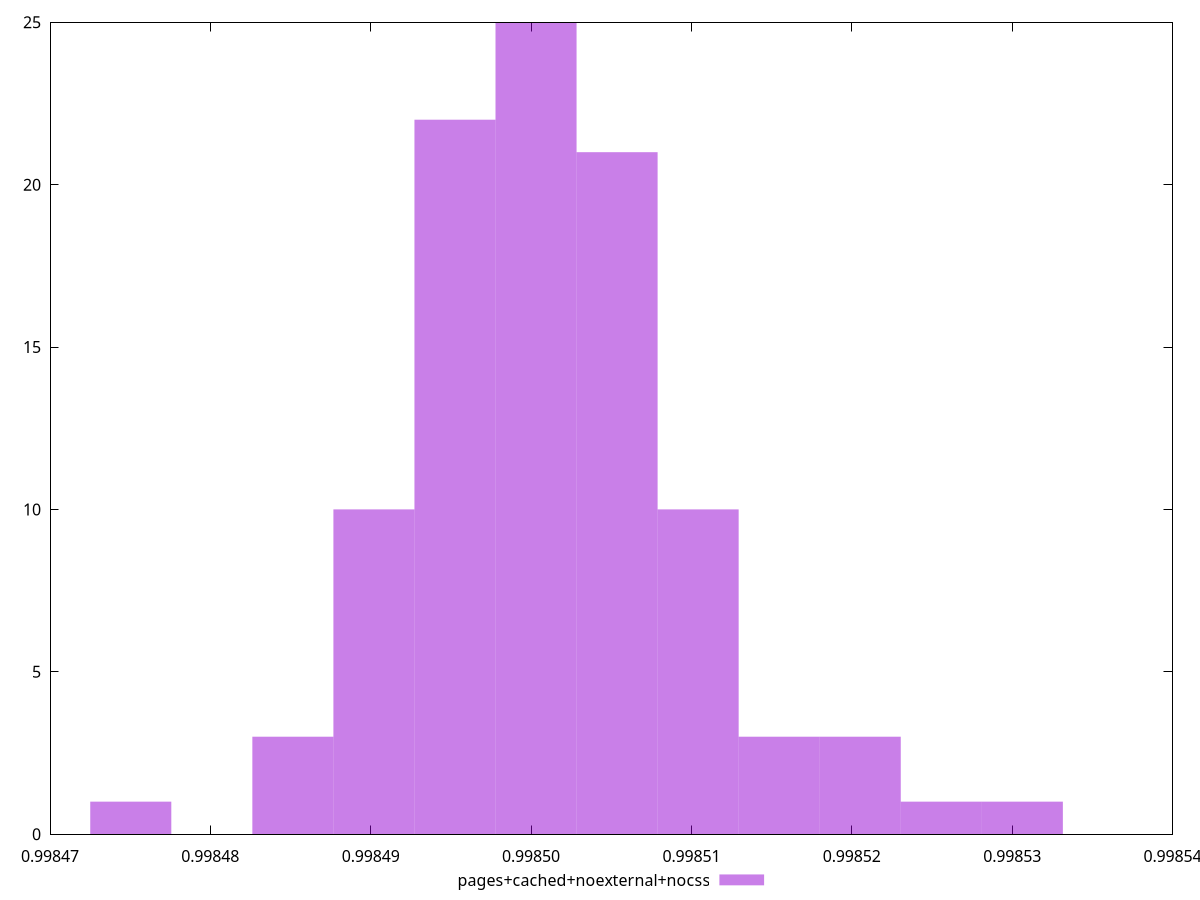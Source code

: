 $_pagesCachedNoexternalNocss <<EOF
0.9985003091646221 25
0.9984851457566022 3
0.9985053636339619 21
0.9985104181033019 10
0.9984952546952821 22
0.9985154725726418 3
0.9984902002259421 10
0.9985255815113216 1
0.9985205270419817 3
0.9984750368179224 1
0.9985306359806616 1
EOF
set key outside below
set terminal pngcairo
set output "report_00005_2020-11-02T22-26-11.212Z/speed-index/pages+cached+noexternal+nocss//hist.png"
set yrange [0:25]
set boxwidth 0.00000505446933993066
set style fill transparent solid 0.5 noborder
plot $_pagesCachedNoexternalNocss title "pages+cached+noexternal+nocss" with boxes ,